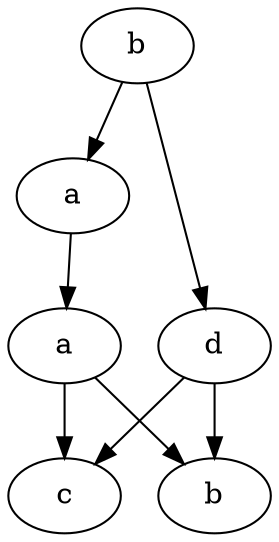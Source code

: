 digraph "solution1\dependencies_graph" {
	0 [label=b]
	1 [label=a]
	2 [label=a]
	3 [label=d]
	4 [label=c]
	5 [label=b]
	0 -> 1
	0 -> 3
	1 -> 2
	2 -> 4
	2 -> 5
	3 -> 4
	3 -> 5
}
